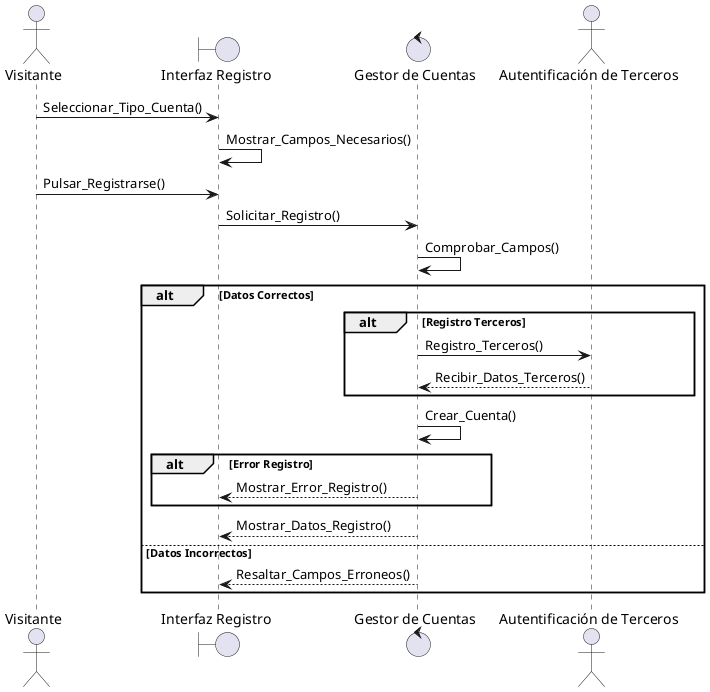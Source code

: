 @startuml
actor Visitante
boundary "Interfaz Registro"
control "Gestor de Cuentas"
actor "Autentificación de Terceros"

Visitante -> "Interfaz Registro": Seleccionar_Tipo_Cuenta()
"Interfaz Registro" -> "Interfaz Registro": Mostrar_Campos_Necesarios()
Visitante -> "Interfaz Registro": Pulsar_Registrarse()
"Interfaz Registro" -> "Gestor de Cuentas": Solicitar_Registro()
"Gestor de Cuentas" -> "Gestor de Cuentas": Comprobar_Campos()
alt Datos Correctos
    alt Registro Terceros
        "Gestor de Cuentas" -> "Autentificación de Terceros": Registro_Terceros()
        "Autentificación de Terceros" --> "Gestor de Cuentas": Recibir_Datos_Terceros()
    end
    "Gestor de Cuentas" -> "Gestor de Cuentas": Crear_Cuenta()
    alt Error Registro
        "Gestor de Cuentas" --> "Interfaz Registro": Mostrar_Error_Registro()
    end
    "Gestor de Cuentas" --> "Interfaz Registro": Mostrar_Datos_Registro()
else Datos Incorrectos
    "Gestor de Cuentas" --> "Interfaz Registro": Resaltar_Campos_Erroneos()
end
@enduml